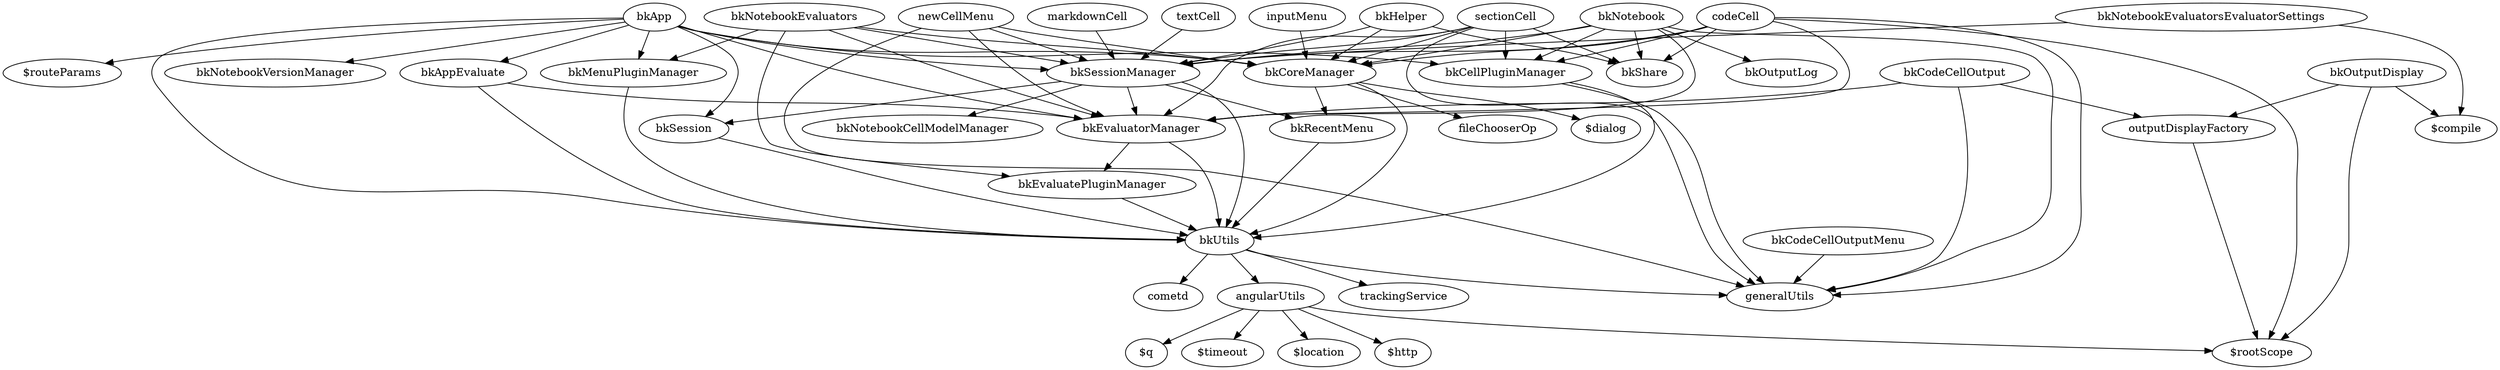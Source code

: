 digraph G {
  angularUtils -> "$rootScope";
  angularUtils -> "$location";
  angularUtils -> "$http";
  angularUtils -> "$q";
  angularUtils -> "$timeout";

  bkApp -> "$routeParams";
  bkApp -> bkUtils;
  bkApp -> bkSession;
  bkApp -> bkSessionManager;
  bkApp -> bkMenuPluginManager;
  bkApp -> bkCellPluginManager;
  bkApp -> bkCoreManager;
  bkApp -> bkAppEvaluate;
  bkApp -> bkNotebookVersionManager;
  bkApp -> bkEvaluatorManager;

  bkAppEvaluate -> bkUtils;
  bkAppEvaluate -> bkEvaluatorManager;

  newCellMenu -> generalUtils;
  newCellMenu -> bkSessionManager;
  newCellMenu -> bkCoreManager;
  newCellMenu -> bkEvaluatorManager;

  sectionCell -> generalUtils;
  sectionCell -> bkShare;
  sectionCell -> bkEvaluatorManager;
  sectionCell -> bkSessionManager;
  sectionCell -> bkCoreManager;
  sectionCell -> bkCellPluginManager;

  textCell -> bkSessionManager;

  markdownCell -> bkSessionManager;

  bkCellPluginManager -> bkUtils;
  bkCellPluginManager -> generalUtils;

  codeCell -> "$rootScope";
  codeCell -> generalUtils;
  codeCell -> bkShare;
  codeCell -> bkEvaluatorManager;
  codeCell -> bkCellPluginManager;
  codeCell -> bkSessionManager;
  codeCell -> bkCoreManager;

  inputMenu -> bkCoreManager;

  bkCodeCellOutput -> generalUtils;
  bkCodeCellOutput -> outputDisplayFactory;
  bkCodeCellOutput -> bkEvaluatorManager;

  bkCodeCellOutputMenu -> generalUtils;

  bkCoreManager -> "$dialog";
  bkCoreManager -> bkUtils;
  bkCoreManager -> bkRecentMenu;
  bkCoreManager -> fileChooserOp;

  bkEvaluatePluginManager -> bkUtils;

  bkEvaluatorManager -> bkUtils;
  bkEvaluatorManager -> bkEvaluatePluginManager;

  bkHelper -> bkSessionManager;
  bkHelper -> bkCoreManager;
  bkHelper -> bkShare;

  bkMenuPluginManager -> bkUtils;

  bkNotebook -> generalUtils;
  bkNotebook -> bkShare;
  bkNotebook -> bkEvaluatorManager;
  bkNotebook -> bkCellPluginManager;
  bkNotebook -> bkSessionManager;
  bkNotebook -> bkCoreManager;
  bkNotebook -> bkOutputLog;

  bkNotebookEvaluators -> bkCoreManager;
  bkNotebookEvaluators -> bkSessionManager;
  bkNotebookEvaluators -> bkMenuPluginManager;
  bkNotebookEvaluators -> bkEvaluatePluginManager;
  bkNotebookEvaluators -> bkEvaluatorManager;

  bkNotebookEvaluatorsEvaluatorSettings -> "$compile";
  bkNotebookEvaluatorsEvaluatorSettings -> bkSessionManager;

  outputDisplayFactory -> "$rootScope";

  bkOutputDisplay -> "$compile";
  bkOutputDisplay -> "$rootScope";
  bkOutputDisplay -> "outputDisplayFactory";

  bkRecentMenu -> "bkUtils";

  bkSession -> bkUtils;

  bkSessionManager -> bkUtils;
  bkSessionManager -> bkSession;
  bkSessionManager -> bkNotebookCellModelManager;
  bkSessionManager -> bkEvaluatorManager;
  bkSessionManager -> bkRecentMenu;

  bkUtils -> generalUtils;
  bkUtils -> angularUtils;
  bkUtils -> trackingService;
  bkUtils -> cometd;

}
